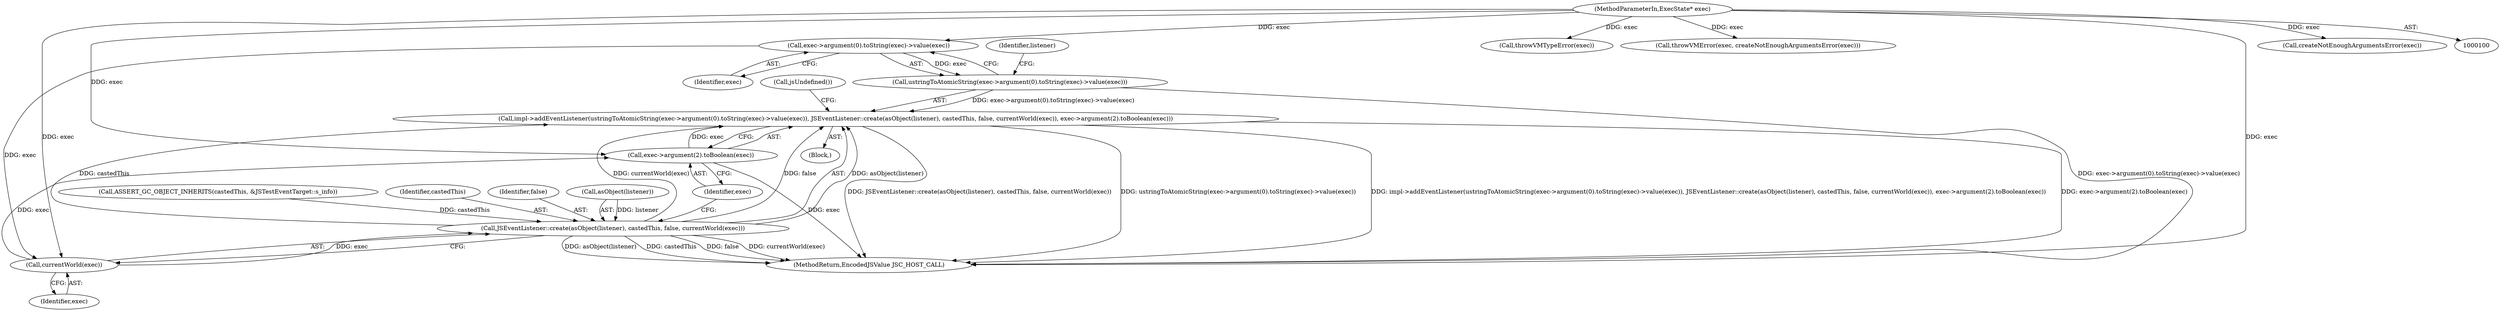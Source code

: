 digraph "0_Chrome_b944f670bb7a8a919daac497a4ea0536c954c201_12@pointer" {
"1000149" [label="(Call,exec->argument(0).toString(exec)->value(exec))"];
"1000101" [label="(MethodParameterIn,ExecState* exec)"];
"1000148" [label="(Call,ustringToAtomicString(exec->argument(0).toString(exec)->value(exec)))"];
"1000147" [label="(Call,impl->addEventListener(ustringToAtomicString(exec->argument(0).toString(exec)->value(exec)), JSEventListener::create(asObject(listener), castedThis, false, currentWorld(exec)), exec->argument(2).toBoolean(exec)))"];
"1000156" [label="(Call,currentWorld(exec))"];
"1000151" [label="(Call,JSEventListener::create(asObject(listener), castedThis, false, currentWorld(exec)))"];
"1000158" [label="(Call,exec->argument(2).toBoolean(exec))"];
"1000153" [label="(Identifier,listener)"];
"1000157" [label="(Identifier,exec)"];
"1000151" [label="(Call,JSEventListener::create(asObject(listener), castedThis, false, currentWorld(exec)))"];
"1000147" [label="(Call,impl->addEventListener(ustringToAtomicString(exec->argument(0).toString(exec)->value(exec)), JSEventListener::create(asObject(listener), castedThis, false, currentWorld(exec)), exec->argument(2).toBoolean(exec)))"];
"1000148" [label="(Call,ustringToAtomicString(exec->argument(0).toString(exec)->value(exec)))"];
"1000158" [label="(Call,exec->argument(2).toBoolean(exec))"];
"1000113" [label="(Call,throwVMTypeError(exec))"];
"1000132" [label="(Call,throwVMError(exec, createNotEnoughArgumentsError(exec)))"];
"1000162" [label="(Call,jsUndefined())"];
"1000101" [label="(MethodParameterIn,ExecState* exec)"];
"1000150" [label="(Identifier,exec)"];
"1000156" [label="(Call,currentWorld(exec))"];
"1000102" [label="(Block,)"];
"1000149" [label="(Call,exec->argument(0).toString(exec)->value(exec))"];
"1000159" [label="(Identifier,exec)"];
"1000117" [label="(Call,ASSERT_GC_OBJECT_INHERITS(castedThis, &JSTestEventTarget::s_info))"];
"1000163" [label="(MethodReturn,EncodedJSValue JSC_HOST_CALL)"];
"1000154" [label="(Identifier,castedThis)"];
"1000155" [label="(Identifier,false)"];
"1000152" [label="(Call,asObject(listener))"];
"1000134" [label="(Call,createNotEnoughArgumentsError(exec))"];
"1000149" -> "1000148"  [label="AST: "];
"1000149" -> "1000150"  [label="CFG: "];
"1000150" -> "1000149"  [label="AST: "];
"1000148" -> "1000149"  [label="CFG: "];
"1000149" -> "1000148"  [label="DDG: exec"];
"1000101" -> "1000149"  [label="DDG: exec"];
"1000149" -> "1000156"  [label="DDG: exec"];
"1000101" -> "1000100"  [label="AST: "];
"1000101" -> "1000163"  [label="DDG: exec"];
"1000101" -> "1000113"  [label="DDG: exec"];
"1000101" -> "1000132"  [label="DDG: exec"];
"1000101" -> "1000134"  [label="DDG: exec"];
"1000101" -> "1000156"  [label="DDG: exec"];
"1000101" -> "1000158"  [label="DDG: exec"];
"1000148" -> "1000147"  [label="AST: "];
"1000153" -> "1000148"  [label="CFG: "];
"1000148" -> "1000163"  [label="DDG: exec->argument(0).toString(exec)->value(exec)"];
"1000148" -> "1000147"  [label="DDG: exec->argument(0).toString(exec)->value(exec)"];
"1000147" -> "1000102"  [label="AST: "];
"1000147" -> "1000158"  [label="CFG: "];
"1000151" -> "1000147"  [label="AST: "];
"1000158" -> "1000147"  [label="AST: "];
"1000162" -> "1000147"  [label="CFG: "];
"1000147" -> "1000163"  [label="DDG: JSEventListener::create(asObject(listener), castedThis, false, currentWorld(exec))"];
"1000147" -> "1000163"  [label="DDG: exec->argument(2).toBoolean(exec)"];
"1000147" -> "1000163"  [label="DDG: ustringToAtomicString(exec->argument(0).toString(exec)->value(exec))"];
"1000147" -> "1000163"  [label="DDG: impl->addEventListener(ustringToAtomicString(exec->argument(0).toString(exec)->value(exec)), JSEventListener::create(asObject(listener), castedThis, false, currentWorld(exec)), exec->argument(2).toBoolean(exec))"];
"1000151" -> "1000147"  [label="DDG: asObject(listener)"];
"1000151" -> "1000147"  [label="DDG: castedThis"];
"1000151" -> "1000147"  [label="DDG: false"];
"1000151" -> "1000147"  [label="DDG: currentWorld(exec)"];
"1000158" -> "1000147"  [label="DDG: exec"];
"1000156" -> "1000151"  [label="AST: "];
"1000156" -> "1000157"  [label="CFG: "];
"1000157" -> "1000156"  [label="AST: "];
"1000151" -> "1000156"  [label="CFG: "];
"1000156" -> "1000151"  [label="DDG: exec"];
"1000156" -> "1000158"  [label="DDG: exec"];
"1000152" -> "1000151"  [label="AST: "];
"1000154" -> "1000151"  [label="AST: "];
"1000155" -> "1000151"  [label="AST: "];
"1000159" -> "1000151"  [label="CFG: "];
"1000151" -> "1000163"  [label="DDG: asObject(listener)"];
"1000151" -> "1000163"  [label="DDG: castedThis"];
"1000151" -> "1000163"  [label="DDG: false"];
"1000151" -> "1000163"  [label="DDG: currentWorld(exec)"];
"1000152" -> "1000151"  [label="DDG: listener"];
"1000117" -> "1000151"  [label="DDG: castedThis"];
"1000158" -> "1000159"  [label="CFG: "];
"1000159" -> "1000158"  [label="AST: "];
"1000158" -> "1000163"  [label="DDG: exec"];
}
